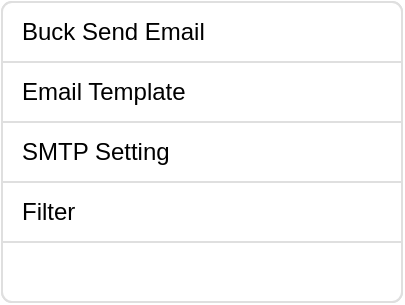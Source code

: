 <mxfile>
    <diagram id="lMMYThoTae41GbyMWCw_" name="Page-1">
        <mxGraphModel dx="623" dy="427" grid="1" gridSize="10" guides="1" tooltips="1" connect="1" arrows="1" fold="1" page="1" pageScale="1" pageWidth="827" pageHeight="1169" math="0" shadow="0">
            <root>
                <mxCell id="0"/>
                <mxCell id="1" parent="0"/>
                <mxCell id="9" value="" style="html=1;shadow=0;dashed=0;shape=mxgraph.bootstrap.rrect;rSize=5;strokeColor=#DFDFDF;html=1;whiteSpace=wrap;fillColor=#FFFFFF;fontColor=#000000;" vertex="1" parent="1">
                    <mxGeometry x="30" y="90" width="200" height="150" as="geometry"/>
                </mxCell>
                <mxCell id="10" value="Buck Send Email" style="strokeColor=inherit;fillColor=inherit;gradientColor=inherit;fontColor=inherit;html=1;shadow=0;dashed=0;shape=mxgraph.bootstrap.topButton;rSize=5;perimeter=none;whiteSpace=wrap;resizeWidth=1;align=left;spacing=10;" vertex="1" parent="9">
                    <mxGeometry width="200" height="30" relative="1" as="geometry"/>
                </mxCell>
                <mxCell id="11" value="Email Template" style="strokeColor=inherit;fillColor=inherit;gradientColor=inherit;fontColor=inherit;html=1;shadow=0;dashed=0;perimeter=none;whiteSpace=wrap;resizeWidth=1;align=left;spacing=10;" vertex="1" parent="9">
                    <mxGeometry width="200" height="30" relative="1" as="geometry">
                        <mxPoint y="30" as="offset"/>
                    </mxGeometry>
                </mxCell>
                <mxCell id="12" value="SMTP Setting" style="strokeColor=inherit;fillColor=inherit;gradientColor=inherit;fontColor=inherit;html=1;shadow=0;dashed=0;perimeter=none;whiteSpace=wrap;resizeWidth=1;align=left;spacing=10;" vertex="1" parent="9">
                    <mxGeometry width="200" height="30" relative="1" as="geometry">
                        <mxPoint y="60" as="offset"/>
                    </mxGeometry>
                </mxCell>
                <mxCell id="13" value="Filter" style="strokeColor=inherit;fillColor=inherit;gradientColor=inherit;fontColor=inherit;html=1;shadow=0;dashed=0;perimeter=none;whiteSpace=wrap;resizeWidth=1;align=left;spacing=10;" vertex="1" parent="9">
                    <mxGeometry width="200" height="30" relative="1" as="geometry">
                        <mxPoint y="90" as="offset"/>
                    </mxGeometry>
                </mxCell>
                <mxCell id="14" value="" style="strokeColor=inherit;fillColor=inherit;gradientColor=inherit;fontColor=inherit;html=1;shadow=0;dashed=0;shape=mxgraph.bootstrap.bottomButton;rSize=5;perimeter=none;whiteSpace=wrap;resizeWidth=1;resizeHeight=0;align=left;spacing=10;" vertex="1" parent="9">
                    <mxGeometry y="1" width="200" height="30" relative="1" as="geometry">
                        <mxPoint y="-30" as="offset"/>
                    </mxGeometry>
                </mxCell>
            </root>
        </mxGraphModel>
    </diagram>
</mxfile>